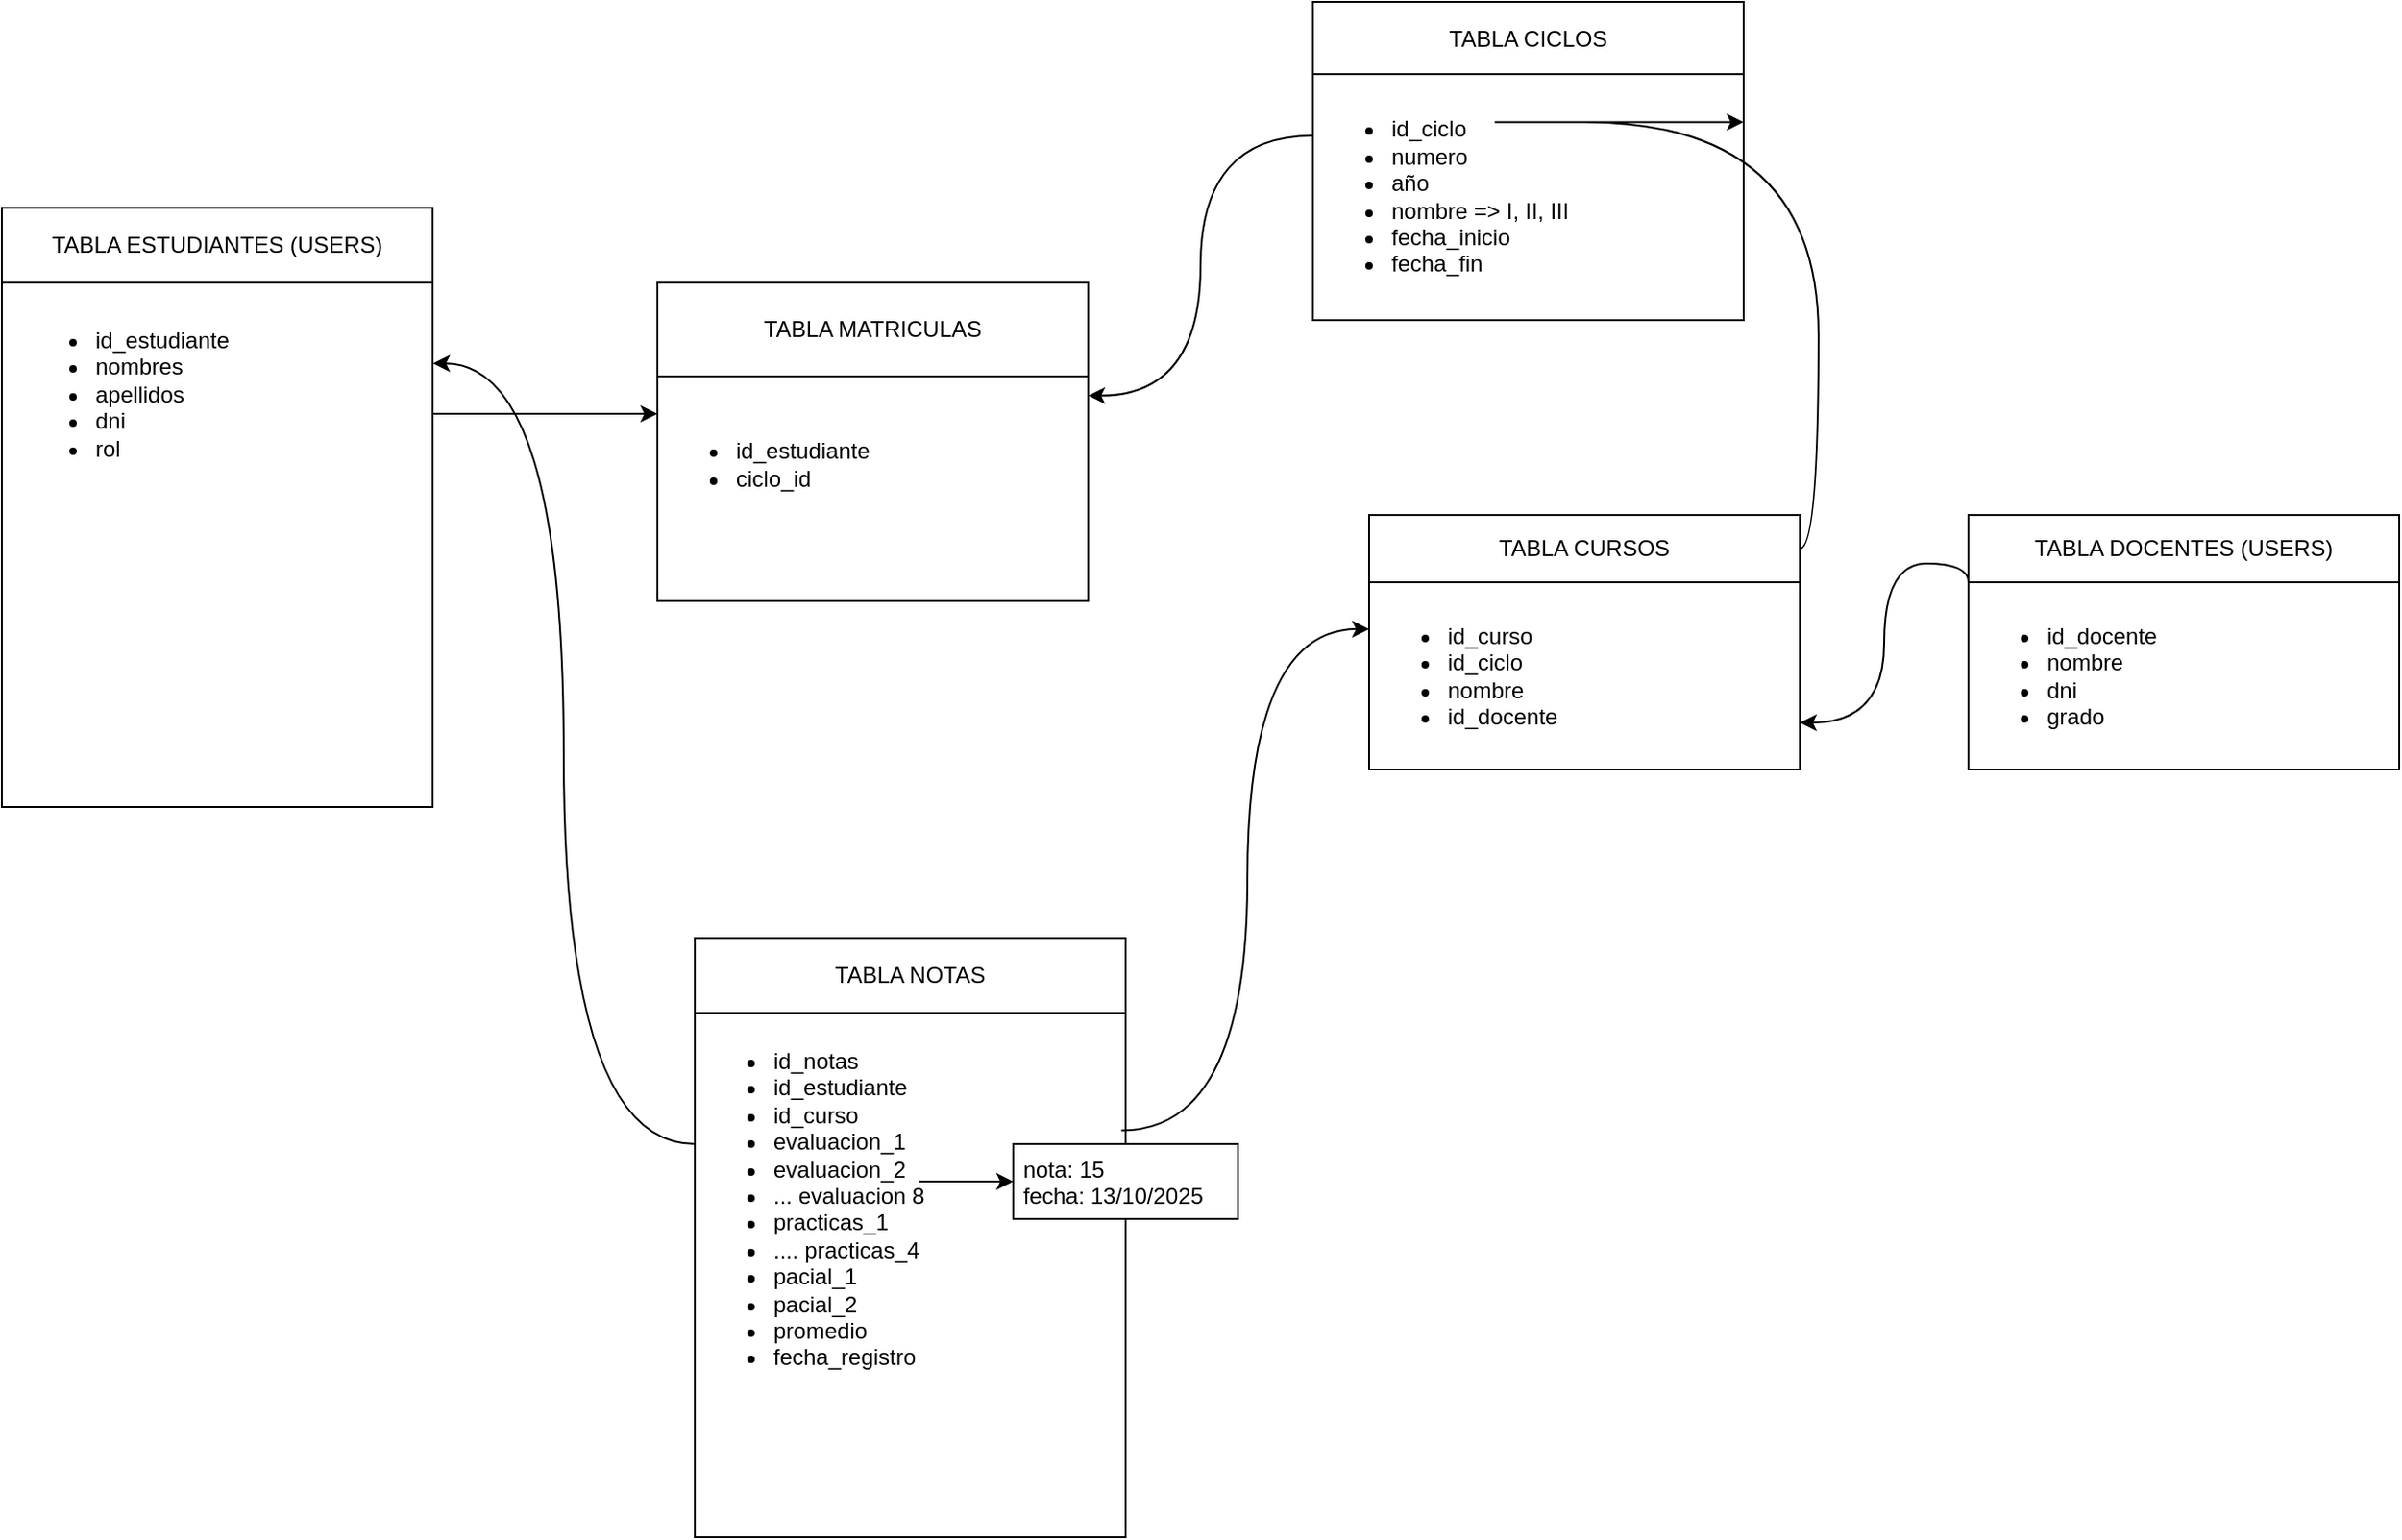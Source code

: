 <mxfile>
    <diagram id="XvepXGINqtpvPdyyNCBF" name="Page-1">
        <mxGraphModel dx="2525" dy="900" grid="1" gridSize="10" guides="1" tooltips="1" connect="1" arrows="1" fold="1" page="1" pageScale="1" pageWidth="850" pageHeight="1100" math="0" shadow="0">
            <root>
                <mxCell id="0"/>
                <mxCell id="1" parent="0"/>
                <mxCell id="6" value="" style="group;spacingLeft=14;" parent="1" vertex="1" connectable="0">
                    <mxGeometry x="240" y="290" width="230" height="150" as="geometry"/>
                </mxCell>
                <mxCell id="18" value="" style="group" parent="6" vertex="1" connectable="0">
                    <mxGeometry width="230" height="150" as="geometry"/>
                </mxCell>
                <mxCell id="8" value="TABLA CURSOS" style="rounded=0;whiteSpace=wrap;html=1;" parent="18" vertex="1">
                    <mxGeometry y="14.06" width="230" height="35.94" as="geometry"/>
                </mxCell>
                <mxCell id="7" value="&lt;ul&gt;&lt;li&gt;id_curso&lt;/li&gt;&lt;li&gt;id_ciclo&lt;/li&gt;&lt;li&gt;nombre&lt;/li&gt;&lt;li&gt;id_docente&lt;/li&gt;&lt;/ul&gt;" style="rounded=0;whiteSpace=wrap;html=1;align=left;" parent="18" vertex="1">
                    <mxGeometry y="50" width="230" height="100" as="geometry"/>
                </mxCell>
                <mxCell id="19" value="" style="group;spacingLeft=14;" parent="1" vertex="1" connectable="0">
                    <mxGeometry x="-120" y="530" width="290" height="320" as="geometry"/>
                </mxCell>
                <mxCell id="20" value="&lt;ul&gt;&lt;li&gt;id_notas&lt;/li&gt;&lt;li&gt;id_estudiante&lt;/li&gt;&lt;li&gt;id_curso&lt;/li&gt;&lt;li&gt;evaluacion_1&lt;/li&gt;&lt;li&gt;evaluacion_2&lt;/li&gt;&lt;li&gt;... evaluacion 8&lt;/li&gt;&lt;li&gt;practicas_1&lt;/li&gt;&lt;li&gt;.... practicas_4&lt;/li&gt;&lt;li&gt;pacial_1&lt;/li&gt;&lt;li&gt;pacial_2&lt;/li&gt;&lt;li&gt;promedio&lt;/li&gt;&lt;li&gt;fecha_registro&lt;/li&gt;&lt;/ul&gt;" style="rounded=0;whiteSpace=wrap;html=1;align=left;verticalAlign=top;" parent="19" vertex="1">
                    <mxGeometry y="40" width="230" height="280" as="geometry"/>
                </mxCell>
                <mxCell id="21" value="" style="group" parent="19" vertex="1" connectable="0">
                    <mxGeometry width="290" height="320" as="geometry"/>
                </mxCell>
                <mxCell id="22" value="TABLA NOTAS" style="rounded=0;whiteSpace=wrap;html=1;" parent="21" vertex="1">
                    <mxGeometry width="230" height="40" as="geometry"/>
                </mxCell>
                <mxCell id="61" value="&amp;nbsp;nota: 15&lt;div&gt;&amp;nbsp;fecha: 13/10/2025&lt;/div&gt;" style="rounded=0;whiteSpace=wrap;html=1;align=left;verticalAlign=top;" parent="21" vertex="1">
                    <mxGeometry x="170" y="110" width="120" height="40" as="geometry"/>
                </mxCell>
                <mxCell id="62" value="" style="endArrow=classic;html=1;curved=1;entryX=0;entryY=0.5;entryDx=0;entryDy=0;" parent="19" target="61" edge="1">
                    <mxGeometry width="50" height="50" relative="1" as="geometry">
                        <mxPoint x="120" y="130" as="sourcePoint"/>
                        <mxPoint x="210" y="180" as="targetPoint"/>
                    </mxGeometry>
                </mxCell>
                <mxCell id="24" value="" style="group;spacingLeft=14;" parent="1" vertex="1" connectable="0">
                    <mxGeometry x="210" y="30" width="230" height="190" as="geometry"/>
                </mxCell>
                <mxCell id="26" value="" style="group" parent="24" vertex="1" connectable="0">
                    <mxGeometry width="230" height="170" as="geometry"/>
                </mxCell>
                <mxCell id="27" value="TABLA CICLOS" style="rounded=0;whiteSpace=wrap;html=1;" parent="26" vertex="1">
                    <mxGeometry width="230" height="40" as="geometry"/>
                </mxCell>
                <mxCell id="25" value="&lt;ul&gt;&lt;li&gt;id_ciclo&lt;/li&gt;&lt;li&gt;numero&lt;/li&gt;&lt;li&gt;año&lt;/li&gt;&lt;li&gt;nombre =&amp;gt; I, II, III&lt;/li&gt;&lt;li&gt;fecha_inicio&lt;/li&gt;&lt;li&gt;fecha_fin&lt;/li&gt;&lt;/ul&gt;" style="rounded=0;whiteSpace=wrap;html=1;align=left;" parent="26" vertex="1">
                    <mxGeometry y="38.59" width="230" height="131.41" as="geometry"/>
                </mxCell>
                <mxCell id="29" value="" style="group;spacingLeft=14;" parent="1" vertex="1" connectable="0">
                    <mxGeometry x="-490" y="140" width="230" height="320" as="geometry"/>
                </mxCell>
                <mxCell id="30" value="" style="rounded=0;whiteSpace=wrap;html=1;align=left;" parent="29" vertex="1">
                    <mxGeometry width="230" height="320" as="geometry"/>
                </mxCell>
                <mxCell id="31" value="" style="group" parent="29" vertex="1" connectable="0">
                    <mxGeometry width="230" height="320" as="geometry"/>
                </mxCell>
                <mxCell id="32" value="TABLA ESTUDIANTES (USERS)" style="rounded=0;whiteSpace=wrap;html=1;" parent="31" vertex="1">
                    <mxGeometry width="230" height="40" as="geometry"/>
                </mxCell>
                <mxCell id="33" value="&lt;ul&gt;&lt;li&gt;id_estudiante&lt;/li&gt;&lt;li&gt;nombres&lt;/li&gt;&lt;li&gt;apellidos&lt;/li&gt;&lt;li&gt;dni&lt;/li&gt;&lt;li&gt;rol&lt;/li&gt;&lt;/ul&gt;" style="text;html=1;align=left;verticalAlign=top;whiteSpace=wrap;rounded=0;spacingLeft=8;spacingBottom=5;spacingTop=5;" parent="31" vertex="1">
                    <mxGeometry y="40" width="230" height="280" as="geometry"/>
                </mxCell>
                <mxCell id="37" value="" style="group;spacingLeft=14;" parent="1" vertex="1" connectable="0">
                    <mxGeometry x="-140" y="180" width="230" height="190" as="geometry"/>
                </mxCell>
                <mxCell id="38" value="&lt;ul&gt;&lt;li&gt;id_estudiante&lt;/li&gt;&lt;li&gt;ciclo_id&lt;/li&gt;&lt;/ul&gt;" style="rounded=0;whiteSpace=wrap;html=1;align=left;" parent="37" vertex="1">
                    <mxGeometry y="23.75" width="230" height="146.25" as="geometry"/>
                </mxCell>
                <mxCell id="39" value="" style="group" parent="37" vertex="1" connectable="0">
                    <mxGeometry width="230" height="190" as="geometry"/>
                </mxCell>
                <mxCell id="40" value="TABLA MATRICULAS" style="rounded=0;whiteSpace=wrap;html=1;" parent="39" vertex="1">
                    <mxGeometry width="230" height="50" as="geometry"/>
                </mxCell>
                <mxCell id="43" style="edgeStyle=orthogonalEdgeStyle;curved=1;html=1;exitX=1;exitY=0.25;exitDx=0;exitDy=0;" parent="1" source="33" edge="1">
                    <mxGeometry relative="1" as="geometry">
                        <mxPoint x="-140" y="250" as="targetPoint"/>
                    </mxGeometry>
                </mxCell>
                <mxCell id="45" style="edgeStyle=orthogonalEdgeStyle;curved=1;html=1;exitX=0;exitY=0.25;exitDx=0;exitDy=0;entryX=1;entryY=0.25;entryDx=0;entryDy=0;" parent="1" source="25" target="38" edge="1">
                    <mxGeometry relative="1" as="geometry"/>
                </mxCell>
                <mxCell id="46" style="edgeStyle=orthogonalEdgeStyle;curved=1;html=1;exitX=1;exitY=0.5;exitDx=0;exitDy=0;entryX=1;entryY=0.195;entryDx=0;entryDy=0;entryPerimeter=0;" parent="1" source="8" target="25" edge="1">
                    <mxGeometry relative="1" as="geometry"/>
                </mxCell>
                <mxCell id="47" value="" style="group" parent="1" vertex="1" connectable="0">
                    <mxGeometry x="560" y="290" width="230" height="150" as="geometry"/>
                </mxCell>
                <mxCell id="48" value="TABLA DOCENTES (USERS)" style="rounded=0;whiteSpace=wrap;html=1;" parent="47" vertex="1">
                    <mxGeometry y="14.06" width="230" height="35.94" as="geometry"/>
                </mxCell>
                <mxCell id="49" value="&lt;ul&gt;&lt;li&gt;id_docente&lt;/li&gt;&lt;li&gt;nombre&lt;/li&gt;&lt;li&gt;dni&lt;/li&gt;&lt;li&gt;grado&lt;/li&gt;&lt;/ul&gt;" style="rounded=0;whiteSpace=wrap;html=1;align=left;" parent="47" vertex="1">
                    <mxGeometry y="50" width="230" height="100" as="geometry"/>
                </mxCell>
                <mxCell id="50" style="edgeStyle=orthogonalEdgeStyle;curved=1;html=1;exitX=0;exitY=0;exitDx=0;exitDy=0;entryX=1;entryY=0.75;entryDx=0;entryDy=0;" parent="1" source="49" target="7" edge="1">
                    <mxGeometry relative="1" as="geometry"/>
                </mxCell>
                <mxCell id="51" style="edgeStyle=orthogonalEdgeStyle;curved=1;html=1;exitX=0.99;exitY=0.224;exitDx=0;exitDy=0;entryX=0;entryY=0.25;entryDx=0;entryDy=0;exitPerimeter=0;" parent="1" source="20" target="7" edge="1">
                    <mxGeometry relative="1" as="geometry"/>
                </mxCell>
                <mxCell id="52" style="edgeStyle=orthogonalEdgeStyle;curved=1;html=1;exitX=0;exitY=0.25;exitDx=0;exitDy=0;entryX=1.001;entryY=0.154;entryDx=0;entryDy=0;entryPerimeter=0;" parent="1" source="20" target="33" edge="1">
                    <mxGeometry relative="1" as="geometry"/>
                </mxCell>
            </root>
        </mxGraphModel>
    </diagram>
</mxfile>